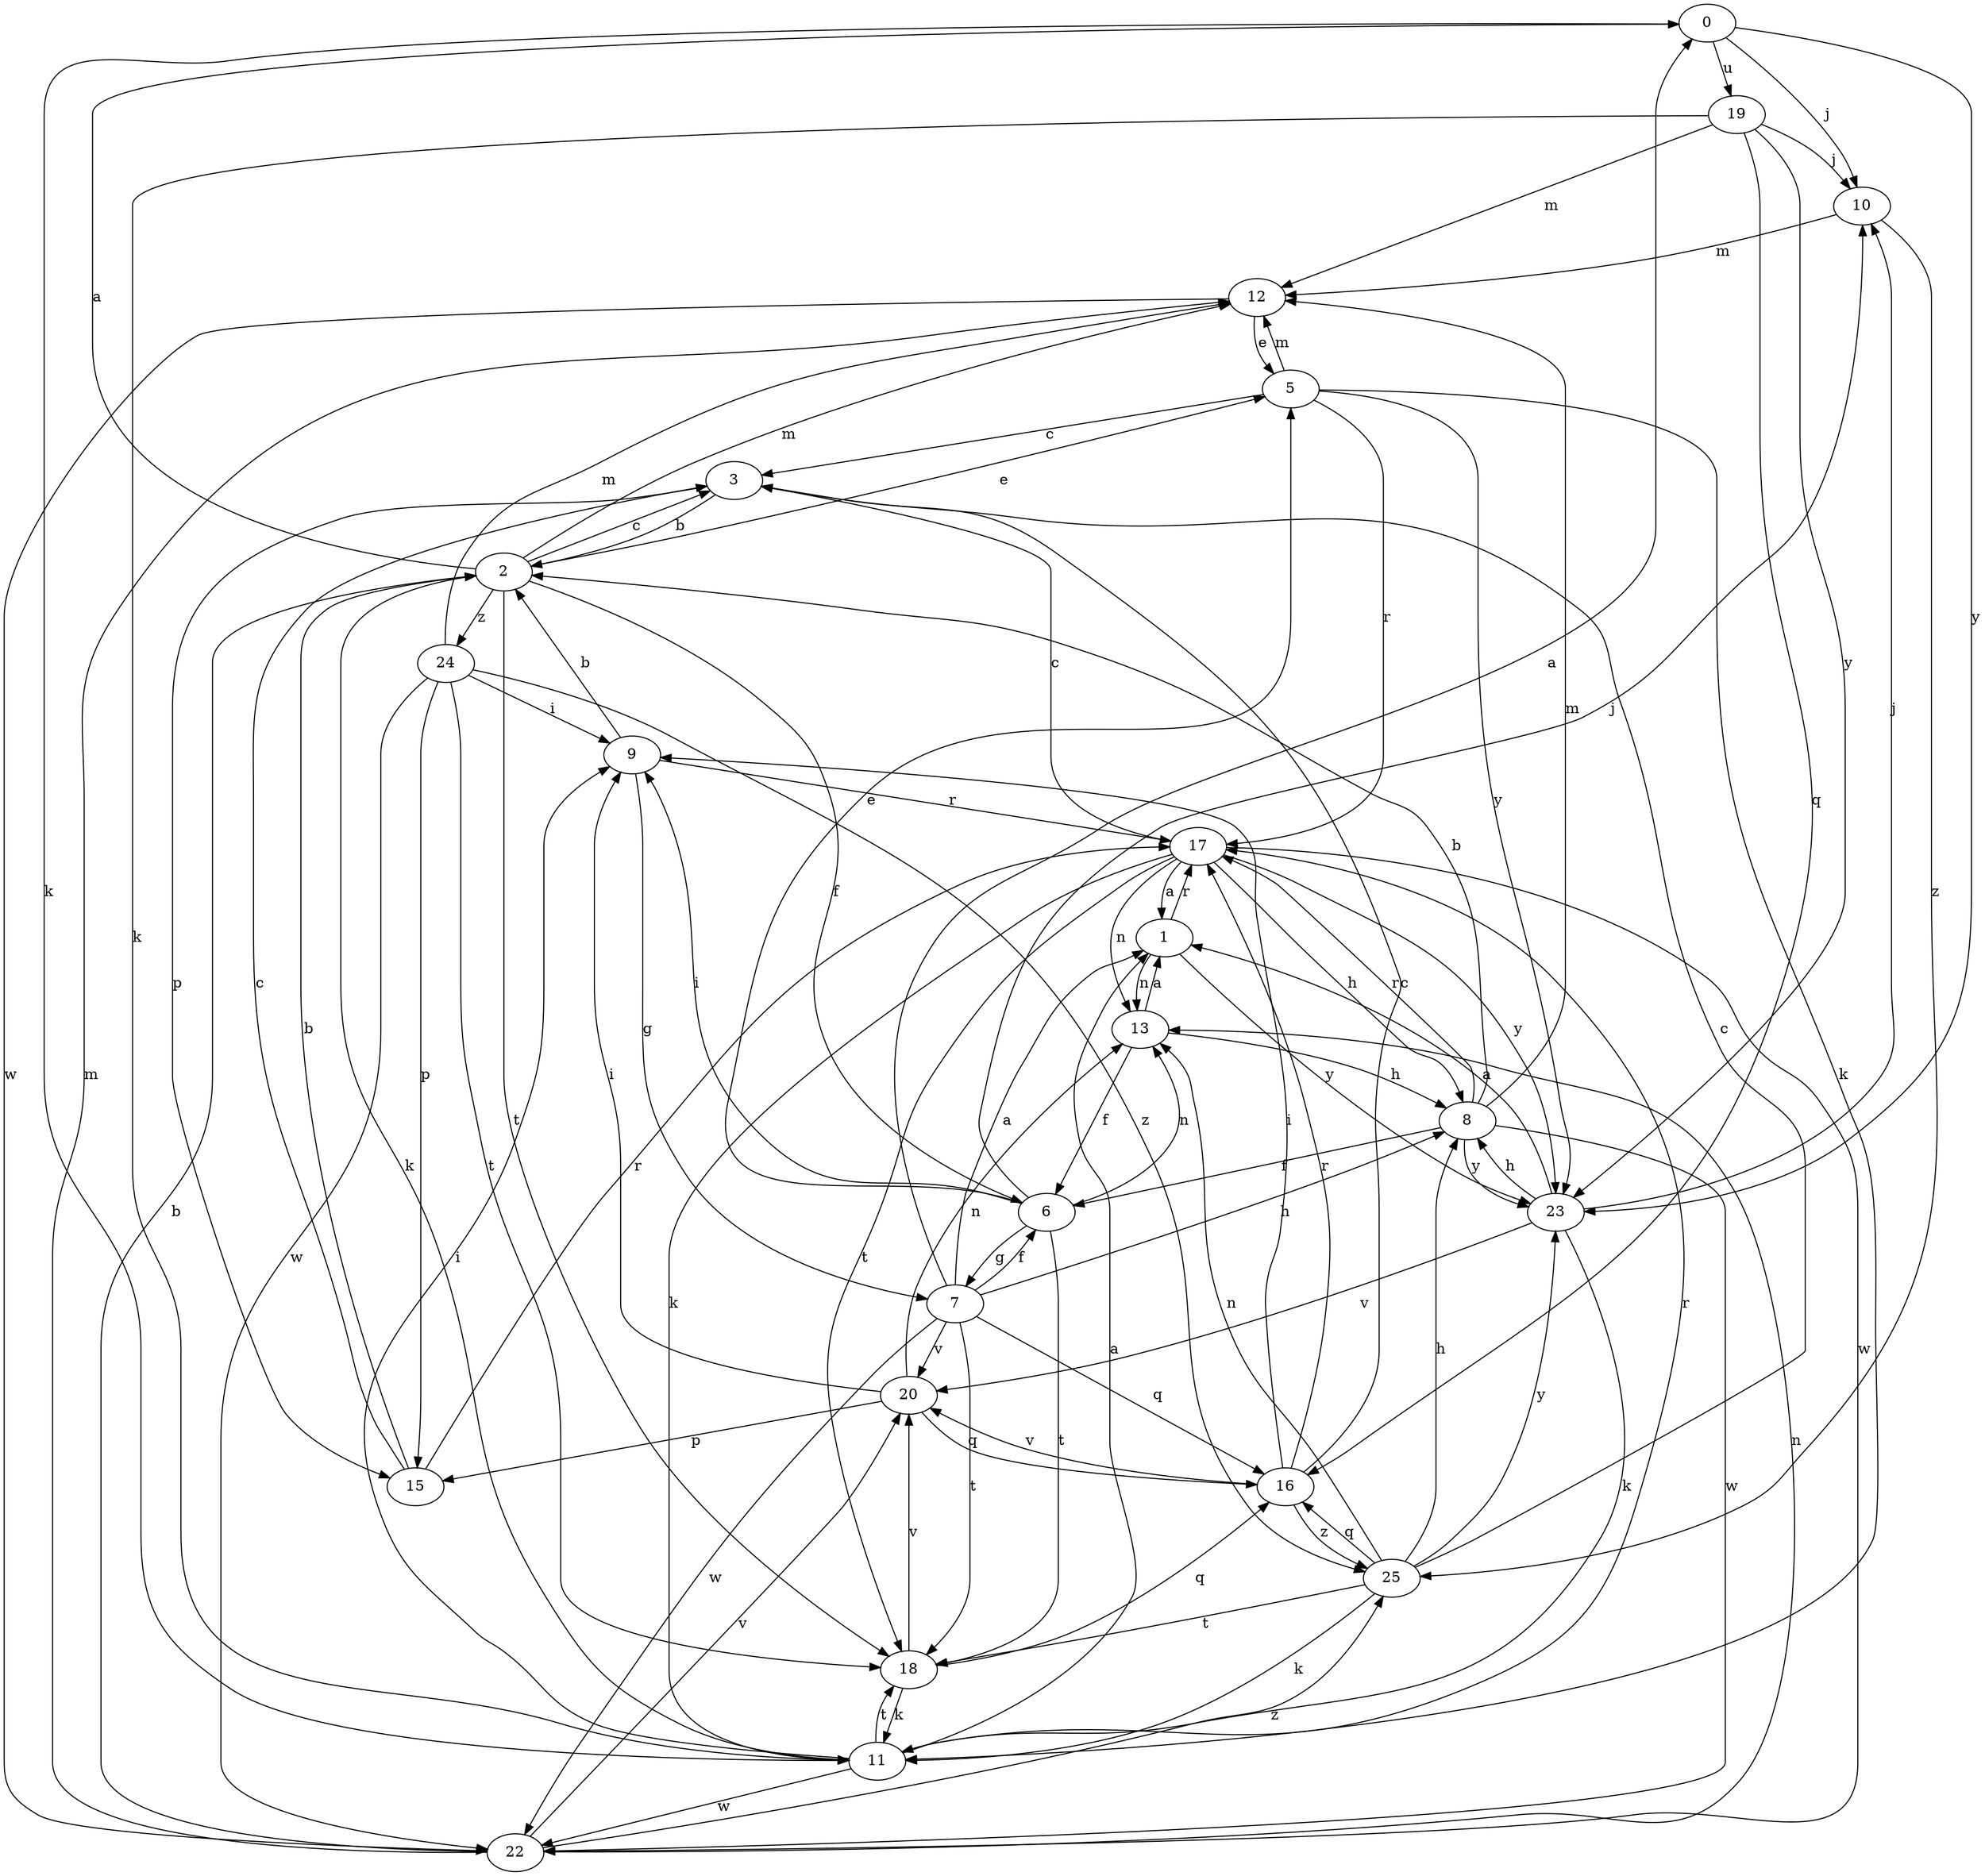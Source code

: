 strict digraph  {
0;
1;
2;
3;
5;
6;
7;
8;
9;
10;
11;
12;
13;
15;
16;
17;
18;
19;
20;
22;
23;
24;
25;
0 -> 10  [label=j];
0 -> 11  [label=k];
0 -> 19  [label=u];
0 -> 23  [label=y];
1 -> 13  [label=n];
1 -> 17  [label=r];
1 -> 23  [label=y];
2 -> 0  [label=a];
2 -> 3  [label=c];
2 -> 5  [label=e];
2 -> 6  [label=f];
2 -> 11  [label=k];
2 -> 12  [label=m];
2 -> 18  [label=t];
2 -> 24  [label=z];
3 -> 2  [label=b];
3 -> 15  [label=p];
5 -> 3  [label=c];
5 -> 11  [label=k];
5 -> 12  [label=m];
5 -> 17  [label=r];
5 -> 23  [label=y];
6 -> 5  [label=e];
6 -> 7  [label=g];
6 -> 9  [label=i];
6 -> 10  [label=j];
6 -> 13  [label=n];
6 -> 18  [label=t];
7 -> 0  [label=a];
7 -> 1  [label=a];
7 -> 6  [label=f];
7 -> 8  [label=h];
7 -> 16  [label=q];
7 -> 18  [label=t];
7 -> 20  [label=v];
7 -> 22  [label=w];
8 -> 2  [label=b];
8 -> 6  [label=f];
8 -> 12  [label=m];
8 -> 17  [label=r];
8 -> 22  [label=w];
8 -> 23  [label=y];
9 -> 2  [label=b];
9 -> 7  [label=g];
9 -> 17  [label=r];
10 -> 12  [label=m];
10 -> 25  [label=z];
11 -> 1  [label=a];
11 -> 9  [label=i];
11 -> 17  [label=r];
11 -> 18  [label=t];
11 -> 22  [label=w];
12 -> 5  [label=e];
12 -> 22  [label=w];
13 -> 1  [label=a];
13 -> 6  [label=f];
13 -> 8  [label=h];
15 -> 2  [label=b];
15 -> 3  [label=c];
15 -> 17  [label=r];
16 -> 3  [label=c];
16 -> 9  [label=i];
16 -> 17  [label=r];
16 -> 20  [label=v];
16 -> 25  [label=z];
17 -> 1  [label=a];
17 -> 3  [label=c];
17 -> 8  [label=h];
17 -> 11  [label=k];
17 -> 13  [label=n];
17 -> 18  [label=t];
17 -> 22  [label=w];
17 -> 23  [label=y];
18 -> 11  [label=k];
18 -> 16  [label=q];
18 -> 20  [label=v];
19 -> 10  [label=j];
19 -> 11  [label=k];
19 -> 12  [label=m];
19 -> 16  [label=q];
19 -> 23  [label=y];
20 -> 9  [label=i];
20 -> 13  [label=n];
20 -> 15  [label=p];
20 -> 16  [label=q];
22 -> 2  [label=b];
22 -> 12  [label=m];
22 -> 13  [label=n];
22 -> 20  [label=v];
22 -> 25  [label=z];
23 -> 1  [label=a];
23 -> 8  [label=h];
23 -> 10  [label=j];
23 -> 11  [label=k];
23 -> 20  [label=v];
24 -> 9  [label=i];
24 -> 12  [label=m];
24 -> 15  [label=p];
24 -> 18  [label=t];
24 -> 22  [label=w];
24 -> 25  [label=z];
25 -> 3  [label=c];
25 -> 8  [label=h];
25 -> 11  [label=k];
25 -> 13  [label=n];
25 -> 16  [label=q];
25 -> 18  [label=t];
25 -> 23  [label=y];
}
